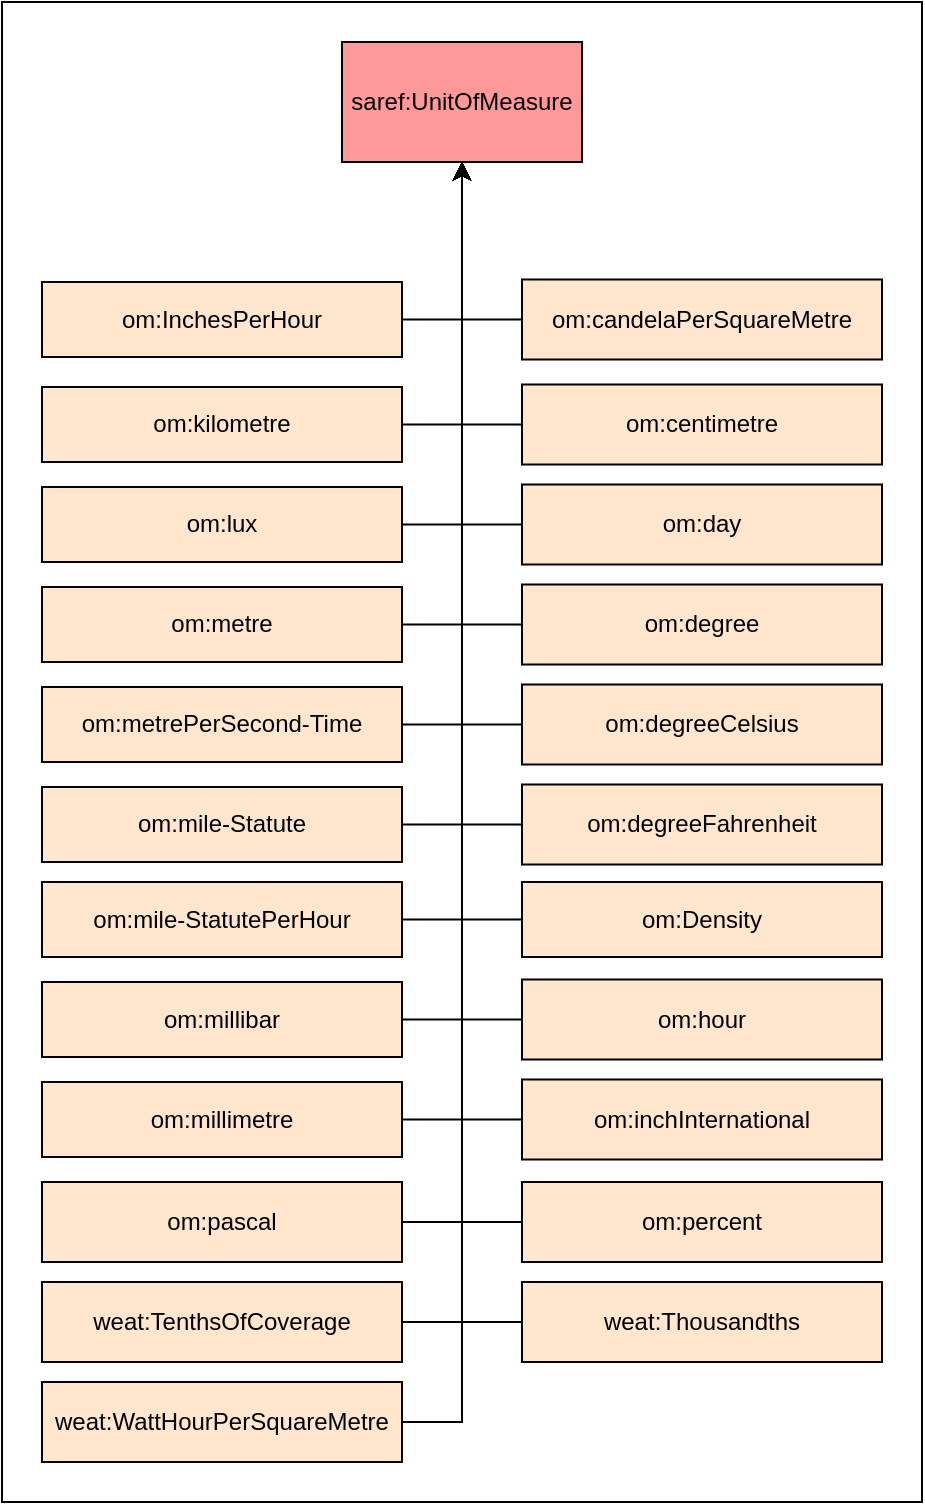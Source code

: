 <mxfile version="12.6.5" type="device"><diagram id="txp0Z7gZakltDNBxWPdN" name="Page-1"><mxGraphModel dx="1385" dy="688" grid="1" gridSize="10" guides="1" tooltips="1" connect="1" arrows="1" fold="1" page="1" pageScale="1" pageWidth="850" pageHeight="1100" math="0" shadow="0"><root><mxCell id="0"/><mxCell id="1" parent="0"/><mxCell id="4jvWEB07i_t39_67-_P8-65" value="" style="rounded=0;whiteSpace=wrap;html=1;" vertex="1" parent="1"><mxGeometry x="480" y="60" width="460" height="750" as="geometry"/></mxCell><mxCell id="4jvWEB07i_t39_67-_P8-2" value="saref:UnitOfMeasure" style="rounded=0;whiteSpace=wrap;html=1;fillColor=#FF9999;" vertex="1" parent="1"><mxGeometry x="650" y="80" width="120" height="60" as="geometry"/></mxCell><mxCell id="4jvWEB07i_t39_67-_P8-5" style="edgeStyle=orthogonalEdgeStyle;rounded=0;orthogonalLoop=1;jettySize=auto;html=1;exitX=0;exitY=0.5;exitDx=0;exitDy=0;" edge="1" parent="1" source="4jvWEB07i_t39_67-_P8-6" target="4jvWEB07i_t39_67-_P8-2"><mxGeometry relative="1" as="geometry"><mxPoint x="710" y="290" as="targetPoint"/></mxGeometry></mxCell><mxCell id="4jvWEB07i_t39_67-_P8-6" value="om:Density" style="rounded=0;whiteSpace=wrap;html=1;fillColor=#FFE6CC;" vertex="1" parent="1"><mxGeometry x="740" y="500" width="180" height="37.5" as="geometry"/></mxCell><mxCell id="4jvWEB07i_t39_67-_P8-38" style="edgeStyle=orthogonalEdgeStyle;rounded=0;orthogonalLoop=1;jettySize=auto;html=1;exitX=0;exitY=0.5;exitDx=0;exitDy=0;" edge="1" parent="1" source="4jvWEB07i_t39_67-_P8-8" target="4jvWEB07i_t39_67-_P8-2"><mxGeometry relative="1" as="geometry"/></mxCell><mxCell id="4jvWEB07i_t39_67-_P8-8" value="om:hour" style="rounded=0;whiteSpace=wrap;html=1;fillColor=#FFE6CC;" vertex="1" parent="1"><mxGeometry x="740" y="548.75" width="180" height="40" as="geometry"/></mxCell><mxCell id="4jvWEB07i_t39_67-_P8-39" style="edgeStyle=orthogonalEdgeStyle;rounded=0;orthogonalLoop=1;jettySize=auto;html=1;exitX=0;exitY=0.5;exitDx=0;exitDy=0;" edge="1" parent="1" source="4jvWEB07i_t39_67-_P8-10" target="4jvWEB07i_t39_67-_P8-2"><mxGeometry relative="1" as="geometry"/></mxCell><mxCell id="4jvWEB07i_t39_67-_P8-10" value="om:inchInternational" style="rounded=0;whiteSpace=wrap;html=1;fillColor=#FFE6CC;" vertex="1" parent="1"><mxGeometry x="740" y="598.75" width="180" height="40" as="geometry"/></mxCell><mxCell id="4jvWEB07i_t39_67-_P8-62" style="edgeStyle=orthogonalEdgeStyle;rounded=0;orthogonalLoop=1;jettySize=auto;html=1;exitX=1;exitY=0.5;exitDx=0;exitDy=0;" edge="1" parent="1" source="4jvWEB07i_t39_67-_P8-12" target="4jvWEB07i_t39_67-_P8-2"><mxGeometry relative="1" as="geometry"/></mxCell><mxCell id="4jvWEB07i_t39_67-_P8-12" value="om:pascal" style="rounded=0;whiteSpace=wrap;html=1;fillColor=#FFE6CC;" vertex="1" parent="1"><mxGeometry x="500" y="650" width="180" height="40" as="geometry"/></mxCell><mxCell id="4jvWEB07i_t39_67-_P8-63" style="edgeStyle=orthogonalEdgeStyle;rounded=0;orthogonalLoop=1;jettySize=auto;html=1;exitX=1;exitY=0.5;exitDx=0;exitDy=0;" edge="1" parent="1" source="4jvWEB07i_t39_67-_P8-14" target="4jvWEB07i_t39_67-_P8-2"><mxGeometry relative="1" as="geometry"/></mxCell><mxCell id="4jvWEB07i_t39_67-_P8-14" value="weat:TenthsOfCoverage" style="rounded=0;whiteSpace=wrap;html=1;fillColor=#FFE6CC;" vertex="1" parent="1"><mxGeometry x="500" y="700" width="180" height="40" as="geometry"/></mxCell><mxCell id="4jvWEB07i_t39_67-_P8-37" style="edgeStyle=orthogonalEdgeStyle;rounded=0;orthogonalLoop=1;jettySize=auto;html=1;exitX=0;exitY=0.5;exitDx=0;exitDy=0;" edge="1" parent="1" source="4jvWEB07i_t39_67-_P8-16" target="4jvWEB07i_t39_67-_P8-2"><mxGeometry relative="1" as="geometry"/></mxCell><mxCell id="4jvWEB07i_t39_67-_P8-16" value="om:degreeFahrenheit" style="rounded=0;whiteSpace=wrap;html=1;fillColor=#FFE6CC;" vertex="1" parent="1"><mxGeometry x="740" y="451.25" width="180" height="40" as="geometry"/></mxCell><mxCell id="4jvWEB07i_t39_67-_P8-51" style="edgeStyle=orthogonalEdgeStyle;rounded=0;orthogonalLoop=1;jettySize=auto;html=1;exitX=0;exitY=0.5;exitDx=0;exitDy=0;" edge="1" parent="1" source="4jvWEB07i_t39_67-_P8-18" target="4jvWEB07i_t39_67-_P8-2"><mxGeometry relative="1" as="geometry"/></mxCell><mxCell id="4jvWEB07i_t39_67-_P8-18" value="om:percent" style="rounded=0;whiteSpace=wrap;html=1;fillColor=#FFE6CC;" vertex="1" parent="1"><mxGeometry x="740" y="650" width="180" height="40" as="geometry"/></mxCell><mxCell id="4jvWEB07i_t39_67-_P8-36" style="edgeStyle=orthogonalEdgeStyle;rounded=0;orthogonalLoop=1;jettySize=auto;html=1;exitX=0;exitY=0.5;exitDx=0;exitDy=0;" edge="1" parent="1" source="4jvWEB07i_t39_67-_P8-20" target="4jvWEB07i_t39_67-_P8-2"><mxGeometry relative="1" as="geometry"/></mxCell><mxCell id="4jvWEB07i_t39_67-_P8-20" value="om:degreeCelsius" style="rounded=0;whiteSpace=wrap;html=1;fillColor=#FFE6CC;" vertex="1" parent="1"><mxGeometry x="740" y="401.25" width="180" height="40" as="geometry"/></mxCell><mxCell id="4jvWEB07i_t39_67-_P8-32" style="edgeStyle=orthogonalEdgeStyle;rounded=0;orthogonalLoop=1;jettySize=auto;html=1;exitX=0;exitY=0.5;exitDx=0;exitDy=0;" edge="1" parent="1" source="4jvWEB07i_t39_67-_P8-22" target="4jvWEB07i_t39_67-_P8-2"><mxGeometry relative="1" as="geometry"/></mxCell><mxCell id="4jvWEB07i_t39_67-_P8-22" value="om:candelaPerSquareMetre" style="rounded=0;whiteSpace=wrap;html=1;fillColor=#FFE6CC;" vertex="1" parent="1"><mxGeometry x="740" y="198.75" width="180" height="40" as="geometry"/></mxCell><mxCell id="4jvWEB07i_t39_67-_P8-33" style="edgeStyle=orthogonalEdgeStyle;rounded=0;orthogonalLoop=1;jettySize=auto;html=1;exitX=0;exitY=0.5;exitDx=0;exitDy=0;" edge="1" parent="1" source="4jvWEB07i_t39_67-_P8-24" target="4jvWEB07i_t39_67-_P8-2"><mxGeometry relative="1" as="geometry"/></mxCell><mxCell id="4jvWEB07i_t39_67-_P8-24" value="om:centimetre" style="rounded=0;whiteSpace=wrap;html=1;fillColor=#FFE6CC;" vertex="1" parent="1"><mxGeometry x="740" y="251.25" width="180" height="40" as="geometry"/></mxCell><mxCell id="4jvWEB07i_t39_67-_P8-34" style="edgeStyle=orthogonalEdgeStyle;rounded=0;orthogonalLoop=1;jettySize=auto;html=1;exitX=0;exitY=0.5;exitDx=0;exitDy=0;" edge="1" parent="1" source="4jvWEB07i_t39_67-_P8-26" target="4jvWEB07i_t39_67-_P8-2"><mxGeometry relative="1" as="geometry"/></mxCell><mxCell id="4jvWEB07i_t39_67-_P8-26" value="om:day" style="rounded=0;whiteSpace=wrap;html=1;fillColor=#FFE6CC;" vertex="1" parent="1"><mxGeometry x="740" y="301.25" width="180" height="40" as="geometry"/></mxCell><mxCell id="4jvWEB07i_t39_67-_P8-35" style="edgeStyle=orthogonalEdgeStyle;rounded=0;orthogonalLoop=1;jettySize=auto;html=1;exitX=0;exitY=0.5;exitDx=0;exitDy=0;" edge="1" parent="1" source="4jvWEB07i_t39_67-_P8-28" target="4jvWEB07i_t39_67-_P8-2"><mxGeometry relative="1" as="geometry"/></mxCell><mxCell id="4jvWEB07i_t39_67-_P8-28" value="om:degree" style="rounded=0;whiteSpace=wrap;html=1;fillColor=#FFE6CC;" vertex="1" parent="1"><mxGeometry x="740" y="351.25" width="180" height="40" as="geometry"/></mxCell><mxCell id="4jvWEB07i_t39_67-_P8-53" style="edgeStyle=orthogonalEdgeStyle;rounded=0;orthogonalLoop=1;jettySize=auto;html=1;exitX=1;exitY=0.5;exitDx=0;exitDy=0;" edge="1" parent="1" source="4jvWEB07i_t39_67-_P8-40" target="4jvWEB07i_t39_67-_P8-2"><mxGeometry relative="1" as="geometry"/></mxCell><mxCell id="4jvWEB07i_t39_67-_P8-40" value="om:InchesPerHour" style="rounded=0;whiteSpace=wrap;html=1;fillColor=#FFE6CC;" vertex="1" parent="1"><mxGeometry x="500" y="200" width="180" height="37.5" as="geometry"/></mxCell><mxCell id="4jvWEB07i_t39_67-_P8-54" style="edgeStyle=orthogonalEdgeStyle;rounded=0;orthogonalLoop=1;jettySize=auto;html=1;exitX=1;exitY=0.5;exitDx=0;exitDy=0;" edge="1" parent="1" source="4jvWEB07i_t39_67-_P8-41" target="4jvWEB07i_t39_67-_P8-2"><mxGeometry relative="1" as="geometry"/></mxCell><mxCell id="4jvWEB07i_t39_67-_P8-41" value="om:kilometre" style="rounded=0;whiteSpace=wrap;html=1;fillColor=#FFE6CC;" vertex="1" parent="1"><mxGeometry x="500" y="252.5" width="180" height="37.5" as="geometry"/></mxCell><mxCell id="4jvWEB07i_t39_67-_P8-55" style="edgeStyle=orthogonalEdgeStyle;rounded=0;orthogonalLoop=1;jettySize=auto;html=1;exitX=1;exitY=0.5;exitDx=0;exitDy=0;" edge="1" parent="1" source="4jvWEB07i_t39_67-_P8-42" target="4jvWEB07i_t39_67-_P8-2"><mxGeometry relative="1" as="geometry"/></mxCell><mxCell id="4jvWEB07i_t39_67-_P8-42" value="om:lux" style="rounded=0;whiteSpace=wrap;html=1;fillColor=#FFE6CC;" vertex="1" parent="1"><mxGeometry x="500" y="302.5" width="180" height="37.5" as="geometry"/></mxCell><mxCell id="4jvWEB07i_t39_67-_P8-56" style="edgeStyle=orthogonalEdgeStyle;rounded=0;orthogonalLoop=1;jettySize=auto;html=1;exitX=1;exitY=0.5;exitDx=0;exitDy=0;" edge="1" parent="1" source="4jvWEB07i_t39_67-_P8-43" target="4jvWEB07i_t39_67-_P8-2"><mxGeometry relative="1" as="geometry"/></mxCell><mxCell id="4jvWEB07i_t39_67-_P8-43" value="om:metre" style="rounded=0;whiteSpace=wrap;html=1;fillColor=#FFE6CC;" vertex="1" parent="1"><mxGeometry x="500" y="352.5" width="180" height="37.5" as="geometry"/></mxCell><mxCell id="4jvWEB07i_t39_67-_P8-57" style="edgeStyle=orthogonalEdgeStyle;rounded=0;orthogonalLoop=1;jettySize=auto;html=1;exitX=1;exitY=0.5;exitDx=0;exitDy=0;" edge="1" parent="1" source="4jvWEB07i_t39_67-_P8-44" target="4jvWEB07i_t39_67-_P8-2"><mxGeometry relative="1" as="geometry"/></mxCell><mxCell id="4jvWEB07i_t39_67-_P8-44" value="om:metrePerSecond-Time" style="rounded=0;whiteSpace=wrap;html=1;fillColor=#FFE6CC;" vertex="1" parent="1"><mxGeometry x="500" y="402.5" width="180" height="37.5" as="geometry"/></mxCell><mxCell id="4jvWEB07i_t39_67-_P8-58" style="edgeStyle=orthogonalEdgeStyle;rounded=0;orthogonalLoop=1;jettySize=auto;html=1;exitX=1;exitY=0.5;exitDx=0;exitDy=0;" edge="1" parent="1" source="4jvWEB07i_t39_67-_P8-45" target="4jvWEB07i_t39_67-_P8-2"><mxGeometry relative="1" as="geometry"/></mxCell><mxCell id="4jvWEB07i_t39_67-_P8-45" value="om:mile-Statute" style="rounded=0;whiteSpace=wrap;html=1;fillColor=#FFE6CC;" vertex="1" parent="1"><mxGeometry x="500" y="452.5" width="180" height="37.5" as="geometry"/></mxCell><mxCell id="4jvWEB07i_t39_67-_P8-59" style="edgeStyle=orthogonalEdgeStyle;rounded=0;orthogonalLoop=1;jettySize=auto;html=1;exitX=1;exitY=0.5;exitDx=0;exitDy=0;" edge="1" parent="1" source="4jvWEB07i_t39_67-_P8-46" target="4jvWEB07i_t39_67-_P8-2"><mxGeometry relative="1" as="geometry"/></mxCell><mxCell id="4jvWEB07i_t39_67-_P8-46" value="om:mile-StatutePerHour" style="rounded=0;whiteSpace=wrap;html=1;fillColor=#FFE6CC;" vertex="1" parent="1"><mxGeometry x="500" y="500" width="180" height="37.5" as="geometry"/></mxCell><mxCell id="4jvWEB07i_t39_67-_P8-60" style="edgeStyle=orthogonalEdgeStyle;rounded=0;orthogonalLoop=1;jettySize=auto;html=1;exitX=1;exitY=0.5;exitDx=0;exitDy=0;" edge="1" parent="1" source="4jvWEB07i_t39_67-_P8-47" target="4jvWEB07i_t39_67-_P8-2"><mxGeometry relative="1" as="geometry"/></mxCell><mxCell id="4jvWEB07i_t39_67-_P8-47" value="om:millibar" style="rounded=0;whiteSpace=wrap;html=1;fillColor=#FFE6CC;" vertex="1" parent="1"><mxGeometry x="500" y="550" width="180" height="37.5" as="geometry"/></mxCell><mxCell id="4jvWEB07i_t39_67-_P8-61" style="edgeStyle=orthogonalEdgeStyle;rounded=0;orthogonalLoop=1;jettySize=auto;html=1;exitX=1;exitY=0.5;exitDx=0;exitDy=0;" edge="1" parent="1" source="4jvWEB07i_t39_67-_P8-48" target="4jvWEB07i_t39_67-_P8-2"><mxGeometry relative="1" as="geometry"/></mxCell><mxCell id="4jvWEB07i_t39_67-_P8-48" value="om:millimetre" style="rounded=0;whiteSpace=wrap;html=1;fillColor=#FFE6CC;" vertex="1" parent="1"><mxGeometry x="500" y="600" width="180" height="37.5" as="geometry"/></mxCell><mxCell id="4jvWEB07i_t39_67-_P8-52" style="edgeStyle=orthogonalEdgeStyle;rounded=0;orthogonalLoop=1;jettySize=auto;html=1;exitX=0;exitY=0.5;exitDx=0;exitDy=0;" edge="1" parent="1" source="4jvWEB07i_t39_67-_P8-49" target="4jvWEB07i_t39_67-_P8-2"><mxGeometry relative="1" as="geometry"/></mxCell><mxCell id="4jvWEB07i_t39_67-_P8-49" value="weat:Thousandths" style="rounded=0;whiteSpace=wrap;html=1;fillColor=#FFE6CC;" vertex="1" parent="1"><mxGeometry x="740" y="700" width="180" height="40" as="geometry"/></mxCell><mxCell id="4jvWEB07i_t39_67-_P8-64" style="edgeStyle=orthogonalEdgeStyle;rounded=0;orthogonalLoop=1;jettySize=auto;html=1;exitX=1;exitY=0.5;exitDx=0;exitDy=0;" edge="1" parent="1" source="4jvWEB07i_t39_67-_P8-50" target="4jvWEB07i_t39_67-_P8-2"><mxGeometry relative="1" as="geometry"/></mxCell><mxCell id="4jvWEB07i_t39_67-_P8-50" value="weat:WattHourPerSquareMetre" style="rounded=0;whiteSpace=wrap;html=1;fillColor=#FFE6CC;" vertex="1" parent="1"><mxGeometry x="500" y="750" width="180" height="40" as="geometry"/></mxCell></root></mxGraphModel></diagram></mxfile>